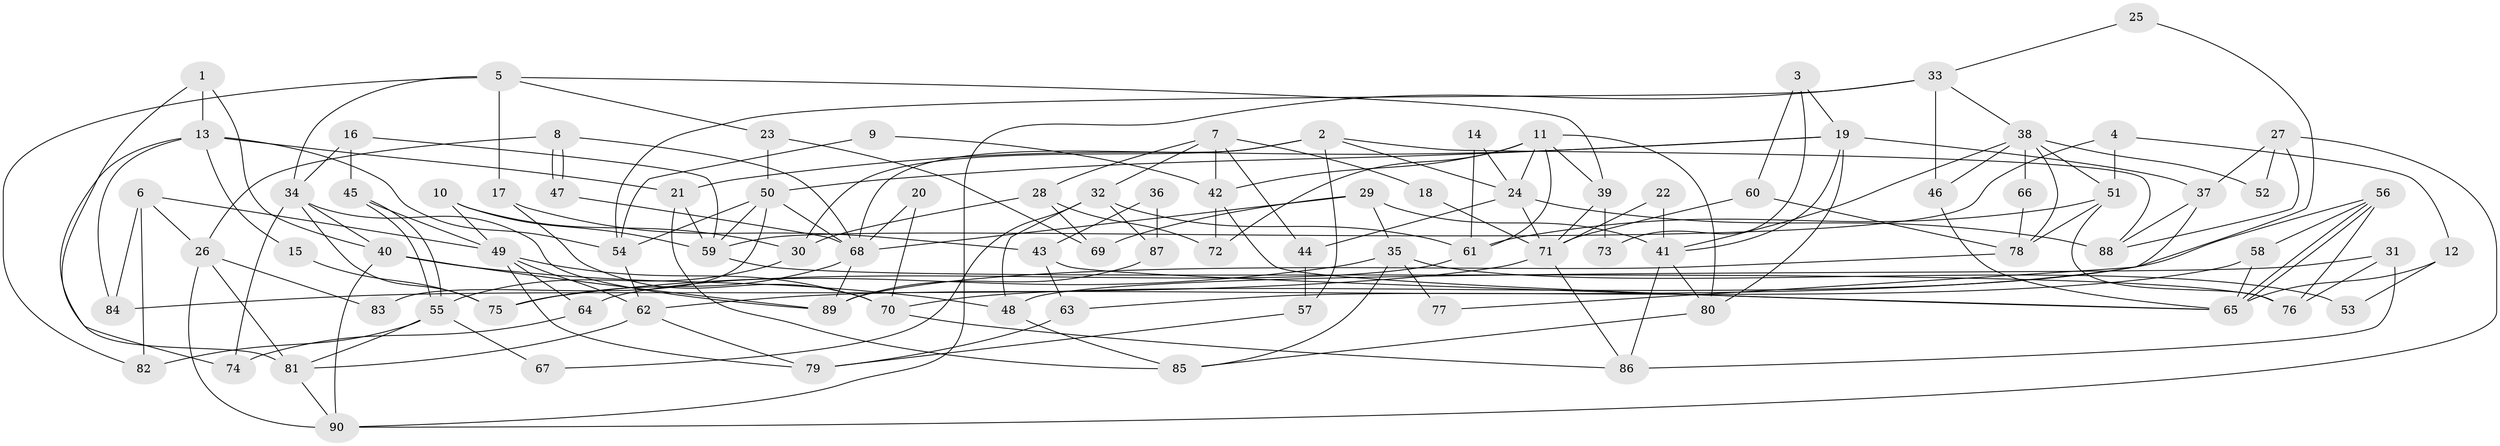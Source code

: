 // Generated by graph-tools (version 1.1) at 2025/26/03/09/25 03:26:15]
// undirected, 90 vertices, 180 edges
graph export_dot {
graph [start="1"]
  node [color=gray90,style=filled];
  1;
  2;
  3;
  4;
  5;
  6;
  7;
  8;
  9;
  10;
  11;
  12;
  13;
  14;
  15;
  16;
  17;
  18;
  19;
  20;
  21;
  22;
  23;
  24;
  25;
  26;
  27;
  28;
  29;
  30;
  31;
  32;
  33;
  34;
  35;
  36;
  37;
  38;
  39;
  40;
  41;
  42;
  43;
  44;
  45;
  46;
  47;
  48;
  49;
  50;
  51;
  52;
  53;
  54;
  55;
  56;
  57;
  58;
  59;
  60;
  61;
  62;
  63;
  64;
  65;
  66;
  67;
  68;
  69;
  70;
  71;
  72;
  73;
  74;
  75;
  76;
  77;
  78;
  79;
  80;
  81;
  82;
  83;
  84;
  85;
  86;
  87;
  88;
  89;
  90;
  1 -- 81;
  1 -- 40;
  1 -- 13;
  2 -- 68;
  2 -- 57;
  2 -- 24;
  2 -- 30;
  2 -- 88;
  3 -- 60;
  3 -- 19;
  3 -- 73;
  4 -- 59;
  4 -- 51;
  4 -- 12;
  5 -- 39;
  5 -- 82;
  5 -- 17;
  5 -- 23;
  5 -- 34;
  6 -- 84;
  6 -- 26;
  6 -- 49;
  6 -- 82;
  7 -- 42;
  7 -- 28;
  7 -- 18;
  7 -- 32;
  7 -- 44;
  8 -- 47;
  8 -- 47;
  8 -- 68;
  8 -- 26;
  9 -- 54;
  9 -- 42;
  10 -- 49;
  10 -- 30;
  10 -- 59;
  11 -- 61;
  11 -- 24;
  11 -- 39;
  11 -- 42;
  11 -- 72;
  11 -- 80;
  12 -- 65;
  12 -- 53;
  13 -- 74;
  13 -- 15;
  13 -- 21;
  13 -- 54;
  13 -- 84;
  14 -- 61;
  14 -- 24;
  15 -- 75;
  16 -- 34;
  16 -- 45;
  16 -- 59;
  17 -- 70;
  17 -- 43;
  18 -- 71;
  19 -- 80;
  19 -- 21;
  19 -- 37;
  19 -- 41;
  19 -- 50;
  20 -- 68;
  20 -- 70;
  21 -- 59;
  21 -- 85;
  22 -- 41;
  22 -- 71;
  23 -- 50;
  23 -- 69;
  24 -- 88;
  24 -- 44;
  24 -- 71;
  25 -- 70;
  25 -- 33;
  26 -- 81;
  26 -- 83;
  26 -- 90;
  27 -- 90;
  27 -- 37;
  27 -- 52;
  27 -- 88;
  28 -- 72;
  28 -- 30;
  28 -- 69;
  29 -- 69;
  29 -- 68;
  29 -- 35;
  29 -- 41;
  30 -- 55;
  31 -- 76;
  31 -- 48;
  31 -- 86;
  32 -- 48;
  32 -- 61;
  32 -- 67;
  32 -- 87;
  33 -- 54;
  33 -- 46;
  33 -- 38;
  33 -- 90;
  34 -- 89;
  34 -- 40;
  34 -- 74;
  34 -- 75;
  35 -- 85;
  35 -- 53;
  35 -- 75;
  35 -- 77;
  36 -- 87;
  36 -- 43;
  37 -- 88;
  37 -- 77;
  38 -- 41;
  38 -- 46;
  38 -- 51;
  38 -- 52;
  38 -- 66;
  38 -- 78;
  39 -- 71;
  39 -- 73;
  40 -- 90;
  40 -- 48;
  40 -- 89;
  41 -- 80;
  41 -- 86;
  42 -- 65;
  42 -- 72;
  43 -- 63;
  43 -- 65;
  44 -- 57;
  45 -- 49;
  45 -- 55;
  45 -- 55;
  46 -- 65;
  47 -- 68;
  48 -- 85;
  49 -- 62;
  49 -- 64;
  49 -- 70;
  49 -- 79;
  50 -- 59;
  50 -- 54;
  50 -- 68;
  50 -- 83;
  51 -- 78;
  51 -- 61;
  51 -- 76;
  54 -- 62;
  55 -- 81;
  55 -- 67;
  55 -- 82;
  56 -- 65;
  56 -- 65;
  56 -- 76;
  56 -- 58;
  56 -- 62;
  57 -- 79;
  58 -- 65;
  58 -- 63;
  59 -- 76;
  60 -- 71;
  60 -- 78;
  61 -- 64;
  62 -- 79;
  62 -- 81;
  63 -- 79;
  64 -- 74;
  66 -- 78;
  68 -- 75;
  68 -- 89;
  70 -- 86;
  71 -- 86;
  71 -- 84;
  78 -- 89;
  80 -- 85;
  81 -- 90;
  87 -- 89;
}
